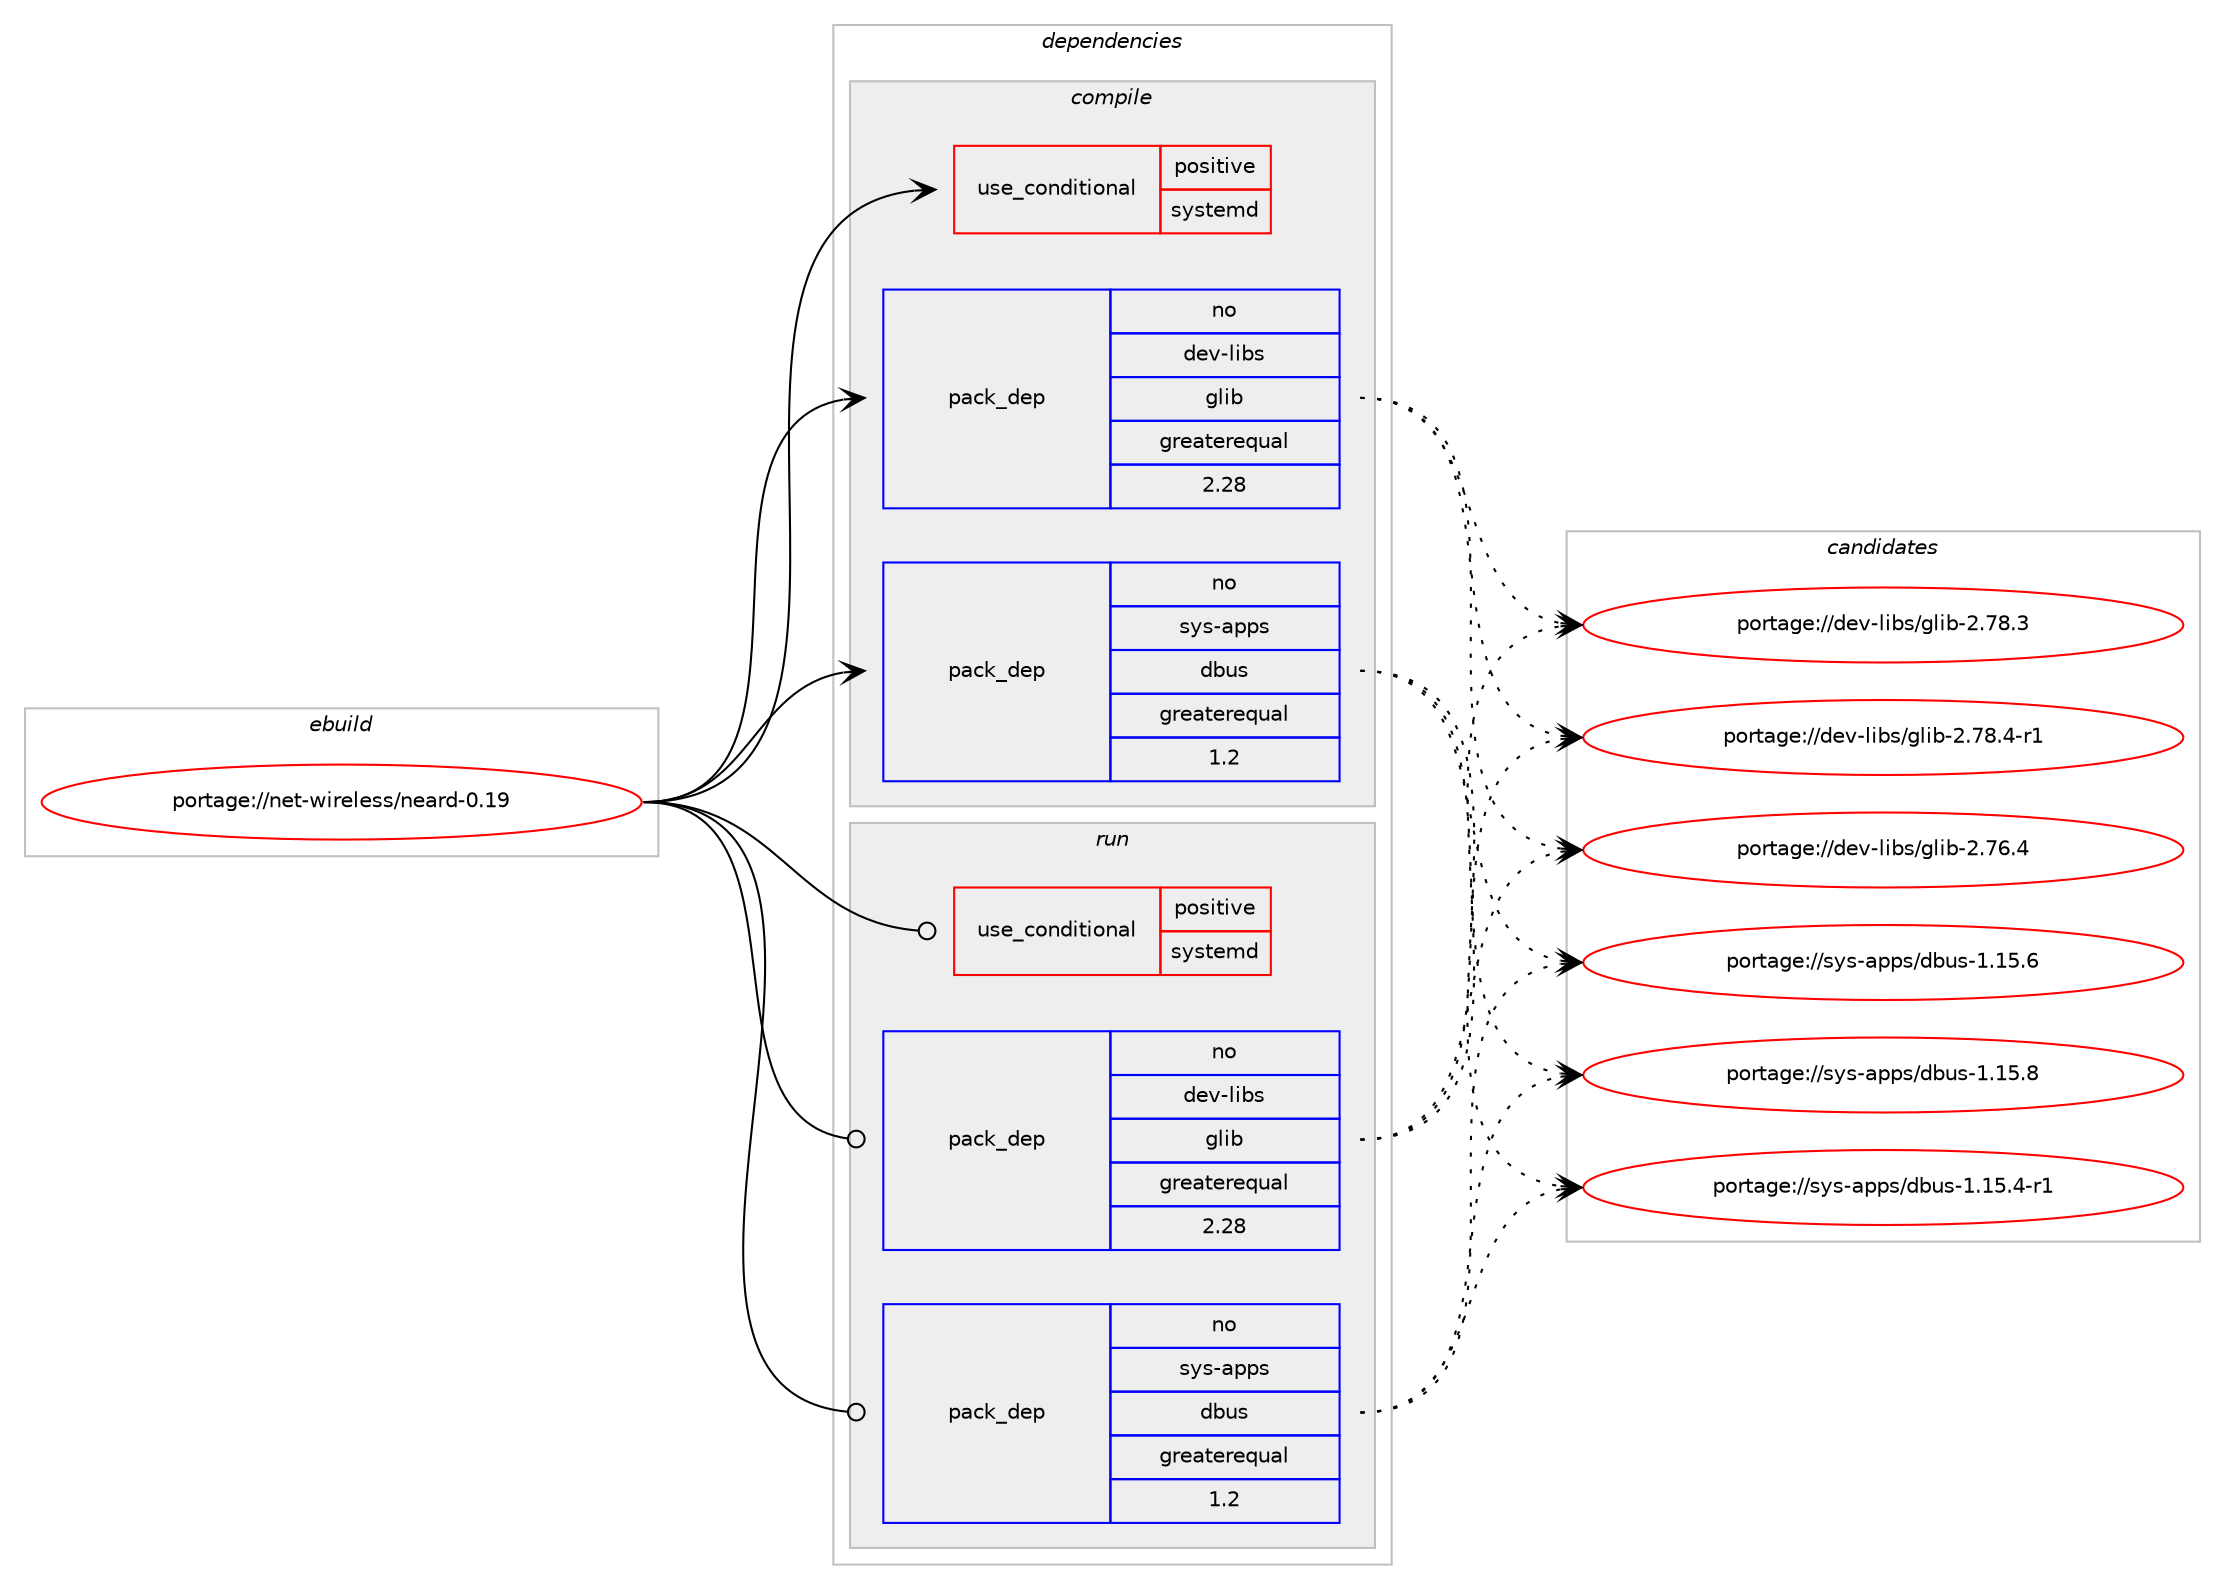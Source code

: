 digraph prolog {

# *************
# Graph options
# *************

newrank=true;
concentrate=true;
compound=true;
graph [rankdir=LR,fontname=Helvetica,fontsize=10,ranksep=1.5];#, ranksep=2.5, nodesep=0.2];
edge  [arrowhead=vee];
node  [fontname=Helvetica,fontsize=10];

# **********
# The ebuild
# **********

subgraph cluster_leftcol {
color=gray;
rank=same;
label=<<i>ebuild</i>>;
id [label="portage://net-wireless/neard-0.19", color=red, width=4, href="../net-wireless/neard-0.19.svg"];
}

# ****************
# The dependencies
# ****************

subgraph cluster_midcol {
color=gray;
label=<<i>dependencies</i>>;
subgraph cluster_compile {
fillcolor="#eeeeee";
style=filled;
label=<<i>compile</i>>;
subgraph cond8347 {
dependency12243 [label=<<TABLE BORDER="0" CELLBORDER="1" CELLSPACING="0" CELLPADDING="4"><TR><TD ROWSPAN="3" CELLPADDING="10">use_conditional</TD></TR><TR><TD>positive</TD></TR><TR><TD>systemd</TD></TR></TABLE>>, shape=none, color=red];
# *** BEGIN UNKNOWN DEPENDENCY TYPE (TODO) ***
# dependency12243 -> package_dependency(portage://net-wireless/neard-0.19,install,no,sys-apps,systemd,none,[,,],[slot(0)],[])
# *** END UNKNOWN DEPENDENCY TYPE (TODO) ***

}
id:e -> dependency12243:w [weight=20,style="solid",arrowhead="vee"];
subgraph pack3777 {
dependency12244 [label=<<TABLE BORDER="0" CELLBORDER="1" CELLSPACING="0" CELLPADDING="4" WIDTH="220"><TR><TD ROWSPAN="6" CELLPADDING="30">pack_dep</TD></TR><TR><TD WIDTH="110">no</TD></TR><TR><TD>dev-libs</TD></TR><TR><TD>glib</TD></TR><TR><TD>greaterequal</TD></TR><TR><TD>2.28</TD></TR></TABLE>>, shape=none, color=blue];
}
id:e -> dependency12244:w [weight=20,style="solid",arrowhead="vee"];
# *** BEGIN UNKNOWN DEPENDENCY TYPE (TODO) ***
# id -> package_dependency(portage://net-wireless/neard-0.19,install,no,dev-libs,libnl,none,[,,],[slot(3),equal],[])
# *** END UNKNOWN DEPENDENCY TYPE (TODO) ***

subgraph pack3778 {
dependency12245 [label=<<TABLE BORDER="0" CELLBORDER="1" CELLSPACING="0" CELLPADDING="4" WIDTH="220"><TR><TD ROWSPAN="6" CELLPADDING="30">pack_dep</TD></TR><TR><TD WIDTH="110">no</TD></TR><TR><TD>sys-apps</TD></TR><TR><TD>dbus</TD></TR><TR><TD>greaterequal</TD></TR><TR><TD>1.2</TD></TR></TABLE>>, shape=none, color=blue];
}
id:e -> dependency12245:w [weight=20,style="solid",arrowhead="vee"];
}
subgraph cluster_compileandrun {
fillcolor="#eeeeee";
style=filled;
label=<<i>compile and run</i>>;
}
subgraph cluster_run {
fillcolor="#eeeeee";
style=filled;
label=<<i>run</i>>;
subgraph cond8348 {
dependency12246 [label=<<TABLE BORDER="0" CELLBORDER="1" CELLSPACING="0" CELLPADDING="4"><TR><TD ROWSPAN="3" CELLPADDING="10">use_conditional</TD></TR><TR><TD>positive</TD></TR><TR><TD>systemd</TD></TR></TABLE>>, shape=none, color=red];
# *** BEGIN UNKNOWN DEPENDENCY TYPE (TODO) ***
# dependency12246 -> package_dependency(portage://net-wireless/neard-0.19,run,no,sys-apps,systemd,none,[,,],[slot(0)],[])
# *** END UNKNOWN DEPENDENCY TYPE (TODO) ***

}
id:e -> dependency12246:w [weight=20,style="solid",arrowhead="odot"];
subgraph pack3779 {
dependency12247 [label=<<TABLE BORDER="0" CELLBORDER="1" CELLSPACING="0" CELLPADDING="4" WIDTH="220"><TR><TD ROWSPAN="6" CELLPADDING="30">pack_dep</TD></TR><TR><TD WIDTH="110">no</TD></TR><TR><TD>dev-libs</TD></TR><TR><TD>glib</TD></TR><TR><TD>greaterequal</TD></TR><TR><TD>2.28</TD></TR></TABLE>>, shape=none, color=blue];
}
id:e -> dependency12247:w [weight=20,style="solid",arrowhead="odot"];
# *** BEGIN UNKNOWN DEPENDENCY TYPE (TODO) ***
# id -> package_dependency(portage://net-wireless/neard-0.19,run,no,dev-libs,libnl,none,[,,],[slot(3),equal],[])
# *** END UNKNOWN DEPENDENCY TYPE (TODO) ***

subgraph pack3780 {
dependency12248 [label=<<TABLE BORDER="0" CELLBORDER="1" CELLSPACING="0" CELLPADDING="4" WIDTH="220"><TR><TD ROWSPAN="6" CELLPADDING="30">pack_dep</TD></TR><TR><TD WIDTH="110">no</TD></TR><TR><TD>sys-apps</TD></TR><TR><TD>dbus</TD></TR><TR><TD>greaterequal</TD></TR><TR><TD>1.2</TD></TR></TABLE>>, shape=none, color=blue];
}
id:e -> dependency12248:w [weight=20,style="solid",arrowhead="odot"];
}
}

# **************
# The candidates
# **************

subgraph cluster_choices {
rank=same;
color=gray;
label=<<i>candidates</i>>;

subgraph choice3777 {
color=black;
nodesep=1;
choice1001011184510810598115471031081059845504655544652 [label="portage://dev-libs/glib-2.76.4", color=red, width=4,href="../dev-libs/glib-2.76.4.svg"];
choice1001011184510810598115471031081059845504655564651 [label="portage://dev-libs/glib-2.78.3", color=red, width=4,href="../dev-libs/glib-2.78.3.svg"];
choice10010111845108105981154710310810598455046555646524511449 [label="portage://dev-libs/glib-2.78.4-r1", color=red, width=4,href="../dev-libs/glib-2.78.4-r1.svg"];
dependency12244:e -> choice1001011184510810598115471031081059845504655544652:w [style=dotted,weight="100"];
dependency12244:e -> choice1001011184510810598115471031081059845504655564651:w [style=dotted,weight="100"];
dependency12244:e -> choice10010111845108105981154710310810598455046555646524511449:w [style=dotted,weight="100"];
}
subgraph choice3778 {
color=black;
nodesep=1;
choice11512111545971121121154710098117115454946495346524511449 [label="portage://sys-apps/dbus-1.15.4-r1", color=red, width=4,href="../sys-apps/dbus-1.15.4-r1.svg"];
choice1151211154597112112115471009811711545494649534654 [label="portage://sys-apps/dbus-1.15.6", color=red, width=4,href="../sys-apps/dbus-1.15.6.svg"];
choice1151211154597112112115471009811711545494649534656 [label="portage://sys-apps/dbus-1.15.8", color=red, width=4,href="../sys-apps/dbus-1.15.8.svg"];
dependency12245:e -> choice11512111545971121121154710098117115454946495346524511449:w [style=dotted,weight="100"];
dependency12245:e -> choice1151211154597112112115471009811711545494649534654:w [style=dotted,weight="100"];
dependency12245:e -> choice1151211154597112112115471009811711545494649534656:w [style=dotted,weight="100"];
}
subgraph choice3779 {
color=black;
nodesep=1;
choice1001011184510810598115471031081059845504655544652 [label="portage://dev-libs/glib-2.76.4", color=red, width=4,href="../dev-libs/glib-2.76.4.svg"];
choice1001011184510810598115471031081059845504655564651 [label="portage://dev-libs/glib-2.78.3", color=red, width=4,href="../dev-libs/glib-2.78.3.svg"];
choice10010111845108105981154710310810598455046555646524511449 [label="portage://dev-libs/glib-2.78.4-r1", color=red, width=4,href="../dev-libs/glib-2.78.4-r1.svg"];
dependency12247:e -> choice1001011184510810598115471031081059845504655544652:w [style=dotted,weight="100"];
dependency12247:e -> choice1001011184510810598115471031081059845504655564651:w [style=dotted,weight="100"];
dependency12247:e -> choice10010111845108105981154710310810598455046555646524511449:w [style=dotted,weight="100"];
}
subgraph choice3780 {
color=black;
nodesep=1;
choice11512111545971121121154710098117115454946495346524511449 [label="portage://sys-apps/dbus-1.15.4-r1", color=red, width=4,href="../sys-apps/dbus-1.15.4-r1.svg"];
choice1151211154597112112115471009811711545494649534654 [label="portage://sys-apps/dbus-1.15.6", color=red, width=4,href="../sys-apps/dbus-1.15.6.svg"];
choice1151211154597112112115471009811711545494649534656 [label="portage://sys-apps/dbus-1.15.8", color=red, width=4,href="../sys-apps/dbus-1.15.8.svg"];
dependency12248:e -> choice11512111545971121121154710098117115454946495346524511449:w [style=dotted,weight="100"];
dependency12248:e -> choice1151211154597112112115471009811711545494649534654:w [style=dotted,weight="100"];
dependency12248:e -> choice1151211154597112112115471009811711545494649534656:w [style=dotted,weight="100"];
}
}

}
